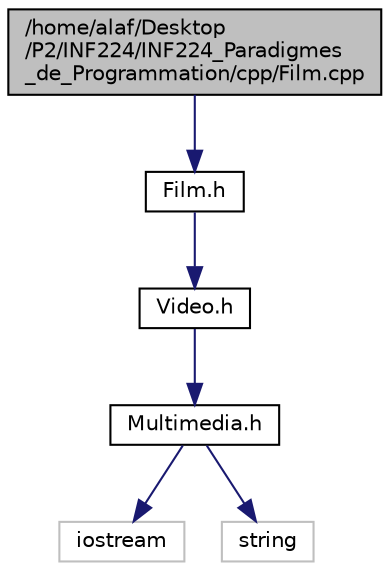 digraph "/home/alaf/Desktop/P2/INF224/INF224_Paradigmes_de_Programmation/cpp/Film.cpp"
{
 // LATEX_PDF_SIZE
  edge [fontname="Helvetica",fontsize="10",labelfontname="Helvetica",labelfontsize="10"];
  node [fontname="Helvetica",fontsize="10",shape=record];
  Node1 [label="/home/alaf/Desktop\l/P2/INF224/INF224_Paradigmes\l_de_Programmation/cpp/Film.cpp",height=0.2,width=0.4,color="black", fillcolor="grey75", style="filled", fontcolor="black",tooltip="Fichier d'implémentation de la classe Film."];
  Node1 -> Node2 [color="midnightblue",fontsize="10",style="solid",fontname="Helvetica"];
  Node2 [label="Film.h",height=0.2,width=0.4,color="black", fillcolor="white", style="filled",URL="$Film_8h.html",tooltip="Fichier d'en-tête de la classe Film."];
  Node2 -> Node3 [color="midnightblue",fontsize="10",style="solid",fontname="Helvetica"];
  Node3 [label="Video.h",height=0.2,width=0.4,color="black", fillcolor="white", style="filled",URL="$Video_8h.html",tooltip="Fichier d'en-tête de la classe Video."];
  Node3 -> Node4 [color="midnightblue",fontsize="10",style="solid",fontname="Helvetica"];
  Node4 [label="Multimedia.h",height=0.2,width=0.4,color="black", fillcolor="white", style="filled",URL="$Multimedia_8h.html",tooltip="Fichier d'en-tête de la classe Multimedia."];
  Node4 -> Node5 [color="midnightblue",fontsize="10",style="solid",fontname="Helvetica"];
  Node5 [label="iostream",height=0.2,width=0.4,color="grey75", fillcolor="white", style="filled",tooltip=" "];
  Node4 -> Node6 [color="midnightblue",fontsize="10",style="solid",fontname="Helvetica"];
  Node6 [label="string",height=0.2,width=0.4,color="grey75", fillcolor="white", style="filled",tooltip=" "];
}
